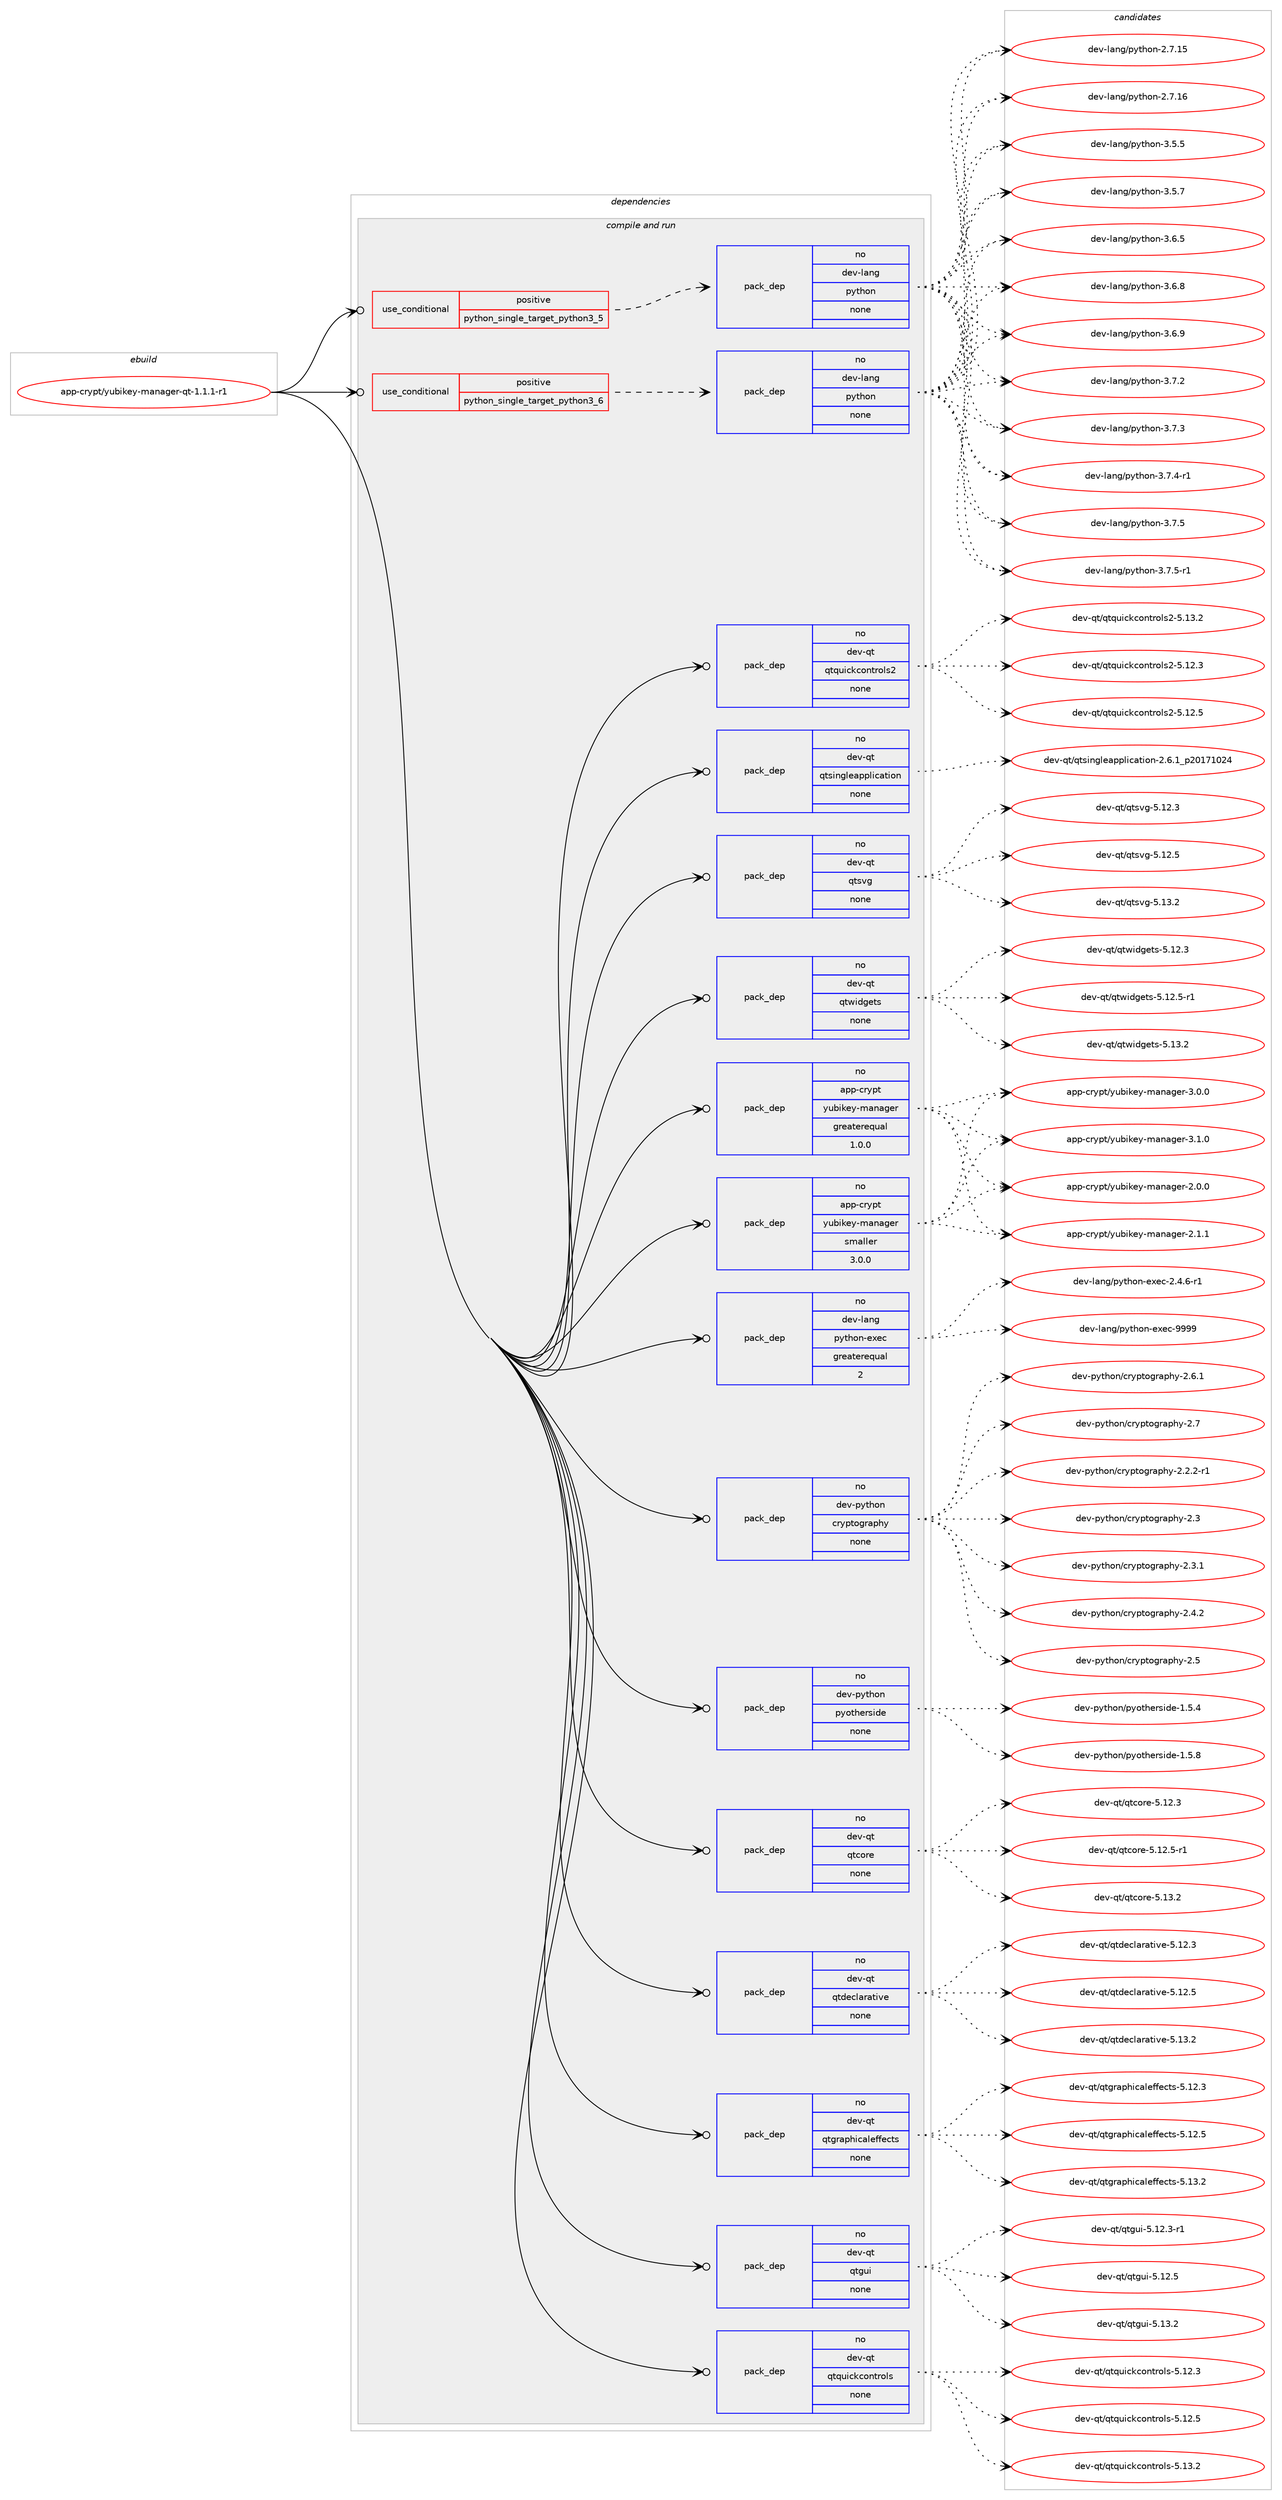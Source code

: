 digraph prolog {

# *************
# Graph options
# *************

newrank=true;
concentrate=true;
compound=true;
graph [rankdir=LR,fontname=Helvetica,fontsize=10,ranksep=1.5];#, ranksep=2.5, nodesep=0.2];
edge  [arrowhead=vee];
node  [fontname=Helvetica,fontsize=10];

# **********
# The ebuild
# **********

subgraph cluster_leftcol {
color=gray;
rank=same;
label=<<i>ebuild</i>>;
id [label="app-crypt/yubikey-manager-qt-1.1.1-r1", color=red, width=4, href="../app-crypt/yubikey-manager-qt-1.1.1-r1.svg"];
}

# ****************
# The dependencies
# ****************

subgraph cluster_midcol {
color=gray;
label=<<i>dependencies</i>>;
subgraph cluster_compile {
fillcolor="#eeeeee";
style=filled;
label=<<i>compile</i>>;
}
subgraph cluster_compileandrun {
fillcolor="#eeeeee";
style=filled;
label=<<i>compile and run</i>>;
subgraph cond114069 {
dependency478338 [label=<<TABLE BORDER="0" CELLBORDER="1" CELLSPACING="0" CELLPADDING="4"><TR><TD ROWSPAN="3" CELLPADDING="10">use_conditional</TD></TR><TR><TD>positive</TD></TR><TR><TD>python_single_target_python3_5</TD></TR></TABLE>>, shape=none, color=red];
subgraph pack355571 {
dependency478339 [label=<<TABLE BORDER="0" CELLBORDER="1" CELLSPACING="0" CELLPADDING="4" WIDTH="220"><TR><TD ROWSPAN="6" CELLPADDING="30">pack_dep</TD></TR><TR><TD WIDTH="110">no</TD></TR><TR><TD>dev-lang</TD></TR><TR><TD>python</TD></TR><TR><TD>none</TD></TR><TR><TD></TD></TR></TABLE>>, shape=none, color=blue];
}
dependency478338:e -> dependency478339:w [weight=20,style="dashed",arrowhead="vee"];
}
id:e -> dependency478338:w [weight=20,style="solid",arrowhead="odotvee"];
subgraph cond114070 {
dependency478340 [label=<<TABLE BORDER="0" CELLBORDER="1" CELLSPACING="0" CELLPADDING="4"><TR><TD ROWSPAN="3" CELLPADDING="10">use_conditional</TD></TR><TR><TD>positive</TD></TR><TR><TD>python_single_target_python3_6</TD></TR></TABLE>>, shape=none, color=red];
subgraph pack355572 {
dependency478341 [label=<<TABLE BORDER="0" CELLBORDER="1" CELLSPACING="0" CELLPADDING="4" WIDTH="220"><TR><TD ROWSPAN="6" CELLPADDING="30">pack_dep</TD></TR><TR><TD WIDTH="110">no</TD></TR><TR><TD>dev-lang</TD></TR><TR><TD>python</TD></TR><TR><TD>none</TD></TR><TR><TD></TD></TR></TABLE>>, shape=none, color=blue];
}
dependency478340:e -> dependency478341:w [weight=20,style="dashed",arrowhead="vee"];
}
id:e -> dependency478340:w [weight=20,style="solid",arrowhead="odotvee"];
subgraph pack355573 {
dependency478342 [label=<<TABLE BORDER="0" CELLBORDER="1" CELLSPACING="0" CELLPADDING="4" WIDTH="220"><TR><TD ROWSPAN="6" CELLPADDING="30">pack_dep</TD></TR><TR><TD WIDTH="110">no</TD></TR><TR><TD>app-crypt</TD></TR><TR><TD>yubikey-manager</TD></TR><TR><TD>greaterequal</TD></TR><TR><TD>1.0.0</TD></TR></TABLE>>, shape=none, color=blue];
}
id:e -> dependency478342:w [weight=20,style="solid",arrowhead="odotvee"];
subgraph pack355574 {
dependency478343 [label=<<TABLE BORDER="0" CELLBORDER="1" CELLSPACING="0" CELLPADDING="4" WIDTH="220"><TR><TD ROWSPAN="6" CELLPADDING="30">pack_dep</TD></TR><TR><TD WIDTH="110">no</TD></TR><TR><TD>app-crypt</TD></TR><TR><TD>yubikey-manager</TD></TR><TR><TD>smaller</TD></TR><TR><TD>3.0.0</TD></TR></TABLE>>, shape=none, color=blue];
}
id:e -> dependency478343:w [weight=20,style="solid",arrowhead="odotvee"];
subgraph pack355575 {
dependency478344 [label=<<TABLE BORDER="0" CELLBORDER="1" CELLSPACING="0" CELLPADDING="4" WIDTH="220"><TR><TD ROWSPAN="6" CELLPADDING="30">pack_dep</TD></TR><TR><TD WIDTH="110">no</TD></TR><TR><TD>dev-lang</TD></TR><TR><TD>python-exec</TD></TR><TR><TD>greaterequal</TD></TR><TR><TD>2</TD></TR></TABLE>>, shape=none, color=blue];
}
id:e -> dependency478344:w [weight=20,style="solid",arrowhead="odotvee"];
subgraph pack355576 {
dependency478345 [label=<<TABLE BORDER="0" CELLBORDER="1" CELLSPACING="0" CELLPADDING="4" WIDTH="220"><TR><TD ROWSPAN="6" CELLPADDING="30">pack_dep</TD></TR><TR><TD WIDTH="110">no</TD></TR><TR><TD>dev-python</TD></TR><TR><TD>cryptography</TD></TR><TR><TD>none</TD></TR><TR><TD></TD></TR></TABLE>>, shape=none, color=blue];
}
id:e -> dependency478345:w [weight=20,style="solid",arrowhead="odotvee"];
subgraph pack355577 {
dependency478346 [label=<<TABLE BORDER="0" CELLBORDER="1" CELLSPACING="0" CELLPADDING="4" WIDTH="220"><TR><TD ROWSPAN="6" CELLPADDING="30">pack_dep</TD></TR><TR><TD WIDTH="110">no</TD></TR><TR><TD>dev-python</TD></TR><TR><TD>pyotherside</TD></TR><TR><TD>none</TD></TR><TR><TD></TD></TR></TABLE>>, shape=none, color=blue];
}
id:e -> dependency478346:w [weight=20,style="solid",arrowhead="odotvee"];
subgraph pack355578 {
dependency478347 [label=<<TABLE BORDER="0" CELLBORDER="1" CELLSPACING="0" CELLPADDING="4" WIDTH="220"><TR><TD ROWSPAN="6" CELLPADDING="30">pack_dep</TD></TR><TR><TD WIDTH="110">no</TD></TR><TR><TD>dev-qt</TD></TR><TR><TD>qtcore</TD></TR><TR><TD>none</TD></TR><TR><TD></TD></TR></TABLE>>, shape=none, color=blue];
}
id:e -> dependency478347:w [weight=20,style="solid",arrowhead="odotvee"];
subgraph pack355579 {
dependency478348 [label=<<TABLE BORDER="0" CELLBORDER="1" CELLSPACING="0" CELLPADDING="4" WIDTH="220"><TR><TD ROWSPAN="6" CELLPADDING="30">pack_dep</TD></TR><TR><TD WIDTH="110">no</TD></TR><TR><TD>dev-qt</TD></TR><TR><TD>qtdeclarative</TD></TR><TR><TD>none</TD></TR><TR><TD></TD></TR></TABLE>>, shape=none, color=blue];
}
id:e -> dependency478348:w [weight=20,style="solid",arrowhead="odotvee"];
subgraph pack355580 {
dependency478349 [label=<<TABLE BORDER="0" CELLBORDER="1" CELLSPACING="0" CELLPADDING="4" WIDTH="220"><TR><TD ROWSPAN="6" CELLPADDING="30">pack_dep</TD></TR><TR><TD WIDTH="110">no</TD></TR><TR><TD>dev-qt</TD></TR><TR><TD>qtgraphicaleffects</TD></TR><TR><TD>none</TD></TR><TR><TD></TD></TR></TABLE>>, shape=none, color=blue];
}
id:e -> dependency478349:w [weight=20,style="solid",arrowhead="odotvee"];
subgraph pack355581 {
dependency478350 [label=<<TABLE BORDER="0" CELLBORDER="1" CELLSPACING="0" CELLPADDING="4" WIDTH="220"><TR><TD ROWSPAN="6" CELLPADDING="30">pack_dep</TD></TR><TR><TD WIDTH="110">no</TD></TR><TR><TD>dev-qt</TD></TR><TR><TD>qtgui</TD></TR><TR><TD>none</TD></TR><TR><TD></TD></TR></TABLE>>, shape=none, color=blue];
}
id:e -> dependency478350:w [weight=20,style="solid",arrowhead="odotvee"];
subgraph pack355582 {
dependency478351 [label=<<TABLE BORDER="0" CELLBORDER="1" CELLSPACING="0" CELLPADDING="4" WIDTH="220"><TR><TD ROWSPAN="6" CELLPADDING="30">pack_dep</TD></TR><TR><TD WIDTH="110">no</TD></TR><TR><TD>dev-qt</TD></TR><TR><TD>qtquickcontrols</TD></TR><TR><TD>none</TD></TR><TR><TD></TD></TR></TABLE>>, shape=none, color=blue];
}
id:e -> dependency478351:w [weight=20,style="solid",arrowhead="odotvee"];
subgraph pack355583 {
dependency478352 [label=<<TABLE BORDER="0" CELLBORDER="1" CELLSPACING="0" CELLPADDING="4" WIDTH="220"><TR><TD ROWSPAN="6" CELLPADDING="30">pack_dep</TD></TR><TR><TD WIDTH="110">no</TD></TR><TR><TD>dev-qt</TD></TR><TR><TD>qtquickcontrols2</TD></TR><TR><TD>none</TD></TR><TR><TD></TD></TR></TABLE>>, shape=none, color=blue];
}
id:e -> dependency478352:w [weight=20,style="solid",arrowhead="odotvee"];
subgraph pack355584 {
dependency478353 [label=<<TABLE BORDER="0" CELLBORDER="1" CELLSPACING="0" CELLPADDING="4" WIDTH="220"><TR><TD ROWSPAN="6" CELLPADDING="30">pack_dep</TD></TR><TR><TD WIDTH="110">no</TD></TR><TR><TD>dev-qt</TD></TR><TR><TD>qtsingleapplication</TD></TR><TR><TD>none</TD></TR><TR><TD></TD></TR></TABLE>>, shape=none, color=blue];
}
id:e -> dependency478353:w [weight=20,style="solid",arrowhead="odotvee"];
subgraph pack355585 {
dependency478354 [label=<<TABLE BORDER="0" CELLBORDER="1" CELLSPACING="0" CELLPADDING="4" WIDTH="220"><TR><TD ROWSPAN="6" CELLPADDING="30">pack_dep</TD></TR><TR><TD WIDTH="110">no</TD></TR><TR><TD>dev-qt</TD></TR><TR><TD>qtsvg</TD></TR><TR><TD>none</TD></TR><TR><TD></TD></TR></TABLE>>, shape=none, color=blue];
}
id:e -> dependency478354:w [weight=20,style="solid",arrowhead="odotvee"];
subgraph pack355586 {
dependency478355 [label=<<TABLE BORDER="0" CELLBORDER="1" CELLSPACING="0" CELLPADDING="4" WIDTH="220"><TR><TD ROWSPAN="6" CELLPADDING="30">pack_dep</TD></TR><TR><TD WIDTH="110">no</TD></TR><TR><TD>dev-qt</TD></TR><TR><TD>qtwidgets</TD></TR><TR><TD>none</TD></TR><TR><TD></TD></TR></TABLE>>, shape=none, color=blue];
}
id:e -> dependency478355:w [weight=20,style="solid",arrowhead="odotvee"];
}
subgraph cluster_run {
fillcolor="#eeeeee";
style=filled;
label=<<i>run</i>>;
}
}

# **************
# The candidates
# **************

subgraph cluster_choices {
rank=same;
color=gray;
label=<<i>candidates</i>>;

subgraph choice355571 {
color=black;
nodesep=1;
choice10010111845108971101034711212111610411111045504655464953 [label="dev-lang/python-2.7.15", color=red, width=4,href="../dev-lang/python-2.7.15.svg"];
choice10010111845108971101034711212111610411111045504655464954 [label="dev-lang/python-2.7.16", color=red, width=4,href="../dev-lang/python-2.7.16.svg"];
choice100101118451089711010347112121116104111110455146534653 [label="dev-lang/python-3.5.5", color=red, width=4,href="../dev-lang/python-3.5.5.svg"];
choice100101118451089711010347112121116104111110455146534655 [label="dev-lang/python-3.5.7", color=red, width=4,href="../dev-lang/python-3.5.7.svg"];
choice100101118451089711010347112121116104111110455146544653 [label="dev-lang/python-3.6.5", color=red, width=4,href="../dev-lang/python-3.6.5.svg"];
choice100101118451089711010347112121116104111110455146544656 [label="dev-lang/python-3.6.8", color=red, width=4,href="../dev-lang/python-3.6.8.svg"];
choice100101118451089711010347112121116104111110455146544657 [label="dev-lang/python-3.6.9", color=red, width=4,href="../dev-lang/python-3.6.9.svg"];
choice100101118451089711010347112121116104111110455146554650 [label="dev-lang/python-3.7.2", color=red, width=4,href="../dev-lang/python-3.7.2.svg"];
choice100101118451089711010347112121116104111110455146554651 [label="dev-lang/python-3.7.3", color=red, width=4,href="../dev-lang/python-3.7.3.svg"];
choice1001011184510897110103471121211161041111104551465546524511449 [label="dev-lang/python-3.7.4-r1", color=red, width=4,href="../dev-lang/python-3.7.4-r1.svg"];
choice100101118451089711010347112121116104111110455146554653 [label="dev-lang/python-3.7.5", color=red, width=4,href="../dev-lang/python-3.7.5.svg"];
choice1001011184510897110103471121211161041111104551465546534511449 [label="dev-lang/python-3.7.5-r1", color=red, width=4,href="../dev-lang/python-3.7.5-r1.svg"];
dependency478339:e -> choice10010111845108971101034711212111610411111045504655464953:w [style=dotted,weight="100"];
dependency478339:e -> choice10010111845108971101034711212111610411111045504655464954:w [style=dotted,weight="100"];
dependency478339:e -> choice100101118451089711010347112121116104111110455146534653:w [style=dotted,weight="100"];
dependency478339:e -> choice100101118451089711010347112121116104111110455146534655:w [style=dotted,weight="100"];
dependency478339:e -> choice100101118451089711010347112121116104111110455146544653:w [style=dotted,weight="100"];
dependency478339:e -> choice100101118451089711010347112121116104111110455146544656:w [style=dotted,weight="100"];
dependency478339:e -> choice100101118451089711010347112121116104111110455146544657:w [style=dotted,weight="100"];
dependency478339:e -> choice100101118451089711010347112121116104111110455146554650:w [style=dotted,weight="100"];
dependency478339:e -> choice100101118451089711010347112121116104111110455146554651:w [style=dotted,weight="100"];
dependency478339:e -> choice1001011184510897110103471121211161041111104551465546524511449:w [style=dotted,weight="100"];
dependency478339:e -> choice100101118451089711010347112121116104111110455146554653:w [style=dotted,weight="100"];
dependency478339:e -> choice1001011184510897110103471121211161041111104551465546534511449:w [style=dotted,weight="100"];
}
subgraph choice355572 {
color=black;
nodesep=1;
choice10010111845108971101034711212111610411111045504655464953 [label="dev-lang/python-2.7.15", color=red, width=4,href="../dev-lang/python-2.7.15.svg"];
choice10010111845108971101034711212111610411111045504655464954 [label="dev-lang/python-2.7.16", color=red, width=4,href="../dev-lang/python-2.7.16.svg"];
choice100101118451089711010347112121116104111110455146534653 [label="dev-lang/python-3.5.5", color=red, width=4,href="../dev-lang/python-3.5.5.svg"];
choice100101118451089711010347112121116104111110455146534655 [label="dev-lang/python-3.5.7", color=red, width=4,href="../dev-lang/python-3.5.7.svg"];
choice100101118451089711010347112121116104111110455146544653 [label="dev-lang/python-3.6.5", color=red, width=4,href="../dev-lang/python-3.6.5.svg"];
choice100101118451089711010347112121116104111110455146544656 [label="dev-lang/python-3.6.8", color=red, width=4,href="../dev-lang/python-3.6.8.svg"];
choice100101118451089711010347112121116104111110455146544657 [label="dev-lang/python-3.6.9", color=red, width=4,href="../dev-lang/python-3.6.9.svg"];
choice100101118451089711010347112121116104111110455146554650 [label="dev-lang/python-3.7.2", color=red, width=4,href="../dev-lang/python-3.7.2.svg"];
choice100101118451089711010347112121116104111110455146554651 [label="dev-lang/python-3.7.3", color=red, width=4,href="../dev-lang/python-3.7.3.svg"];
choice1001011184510897110103471121211161041111104551465546524511449 [label="dev-lang/python-3.7.4-r1", color=red, width=4,href="../dev-lang/python-3.7.4-r1.svg"];
choice100101118451089711010347112121116104111110455146554653 [label="dev-lang/python-3.7.5", color=red, width=4,href="../dev-lang/python-3.7.5.svg"];
choice1001011184510897110103471121211161041111104551465546534511449 [label="dev-lang/python-3.7.5-r1", color=red, width=4,href="../dev-lang/python-3.7.5-r1.svg"];
dependency478341:e -> choice10010111845108971101034711212111610411111045504655464953:w [style=dotted,weight="100"];
dependency478341:e -> choice10010111845108971101034711212111610411111045504655464954:w [style=dotted,weight="100"];
dependency478341:e -> choice100101118451089711010347112121116104111110455146534653:w [style=dotted,weight="100"];
dependency478341:e -> choice100101118451089711010347112121116104111110455146534655:w [style=dotted,weight="100"];
dependency478341:e -> choice100101118451089711010347112121116104111110455146544653:w [style=dotted,weight="100"];
dependency478341:e -> choice100101118451089711010347112121116104111110455146544656:w [style=dotted,weight="100"];
dependency478341:e -> choice100101118451089711010347112121116104111110455146544657:w [style=dotted,weight="100"];
dependency478341:e -> choice100101118451089711010347112121116104111110455146554650:w [style=dotted,weight="100"];
dependency478341:e -> choice100101118451089711010347112121116104111110455146554651:w [style=dotted,weight="100"];
dependency478341:e -> choice1001011184510897110103471121211161041111104551465546524511449:w [style=dotted,weight="100"];
dependency478341:e -> choice100101118451089711010347112121116104111110455146554653:w [style=dotted,weight="100"];
dependency478341:e -> choice1001011184510897110103471121211161041111104551465546534511449:w [style=dotted,weight="100"];
}
subgraph choice355573 {
color=black;
nodesep=1;
choice9711211245991141211121164712111798105107101121451099711097103101114455046484648 [label="app-crypt/yubikey-manager-2.0.0", color=red, width=4,href="../app-crypt/yubikey-manager-2.0.0.svg"];
choice9711211245991141211121164712111798105107101121451099711097103101114455046494649 [label="app-crypt/yubikey-manager-2.1.1", color=red, width=4,href="../app-crypt/yubikey-manager-2.1.1.svg"];
choice9711211245991141211121164712111798105107101121451099711097103101114455146484648 [label="app-crypt/yubikey-manager-3.0.0", color=red, width=4,href="../app-crypt/yubikey-manager-3.0.0.svg"];
choice9711211245991141211121164712111798105107101121451099711097103101114455146494648 [label="app-crypt/yubikey-manager-3.1.0", color=red, width=4,href="../app-crypt/yubikey-manager-3.1.0.svg"];
dependency478342:e -> choice9711211245991141211121164712111798105107101121451099711097103101114455046484648:w [style=dotted,weight="100"];
dependency478342:e -> choice9711211245991141211121164712111798105107101121451099711097103101114455046494649:w [style=dotted,weight="100"];
dependency478342:e -> choice9711211245991141211121164712111798105107101121451099711097103101114455146484648:w [style=dotted,weight="100"];
dependency478342:e -> choice9711211245991141211121164712111798105107101121451099711097103101114455146494648:w [style=dotted,weight="100"];
}
subgraph choice355574 {
color=black;
nodesep=1;
choice9711211245991141211121164712111798105107101121451099711097103101114455046484648 [label="app-crypt/yubikey-manager-2.0.0", color=red, width=4,href="../app-crypt/yubikey-manager-2.0.0.svg"];
choice9711211245991141211121164712111798105107101121451099711097103101114455046494649 [label="app-crypt/yubikey-manager-2.1.1", color=red, width=4,href="../app-crypt/yubikey-manager-2.1.1.svg"];
choice9711211245991141211121164712111798105107101121451099711097103101114455146484648 [label="app-crypt/yubikey-manager-3.0.0", color=red, width=4,href="../app-crypt/yubikey-manager-3.0.0.svg"];
choice9711211245991141211121164712111798105107101121451099711097103101114455146494648 [label="app-crypt/yubikey-manager-3.1.0", color=red, width=4,href="../app-crypt/yubikey-manager-3.1.0.svg"];
dependency478343:e -> choice9711211245991141211121164712111798105107101121451099711097103101114455046484648:w [style=dotted,weight="100"];
dependency478343:e -> choice9711211245991141211121164712111798105107101121451099711097103101114455046494649:w [style=dotted,weight="100"];
dependency478343:e -> choice9711211245991141211121164712111798105107101121451099711097103101114455146484648:w [style=dotted,weight="100"];
dependency478343:e -> choice9711211245991141211121164712111798105107101121451099711097103101114455146494648:w [style=dotted,weight="100"];
}
subgraph choice355575 {
color=black;
nodesep=1;
choice10010111845108971101034711212111610411111045101120101994550465246544511449 [label="dev-lang/python-exec-2.4.6-r1", color=red, width=4,href="../dev-lang/python-exec-2.4.6-r1.svg"];
choice10010111845108971101034711212111610411111045101120101994557575757 [label="dev-lang/python-exec-9999", color=red, width=4,href="../dev-lang/python-exec-9999.svg"];
dependency478344:e -> choice10010111845108971101034711212111610411111045101120101994550465246544511449:w [style=dotted,weight="100"];
dependency478344:e -> choice10010111845108971101034711212111610411111045101120101994557575757:w [style=dotted,weight="100"];
}
subgraph choice355576 {
color=black;
nodesep=1;
choice100101118451121211161041111104799114121112116111103114971121041214550465046504511449 [label="dev-python/cryptography-2.2.2-r1", color=red, width=4,href="../dev-python/cryptography-2.2.2-r1.svg"];
choice1001011184511212111610411111047991141211121161111031149711210412145504651 [label="dev-python/cryptography-2.3", color=red, width=4,href="../dev-python/cryptography-2.3.svg"];
choice10010111845112121116104111110479911412111211611110311497112104121455046514649 [label="dev-python/cryptography-2.3.1", color=red, width=4,href="../dev-python/cryptography-2.3.1.svg"];
choice10010111845112121116104111110479911412111211611110311497112104121455046524650 [label="dev-python/cryptography-2.4.2", color=red, width=4,href="../dev-python/cryptography-2.4.2.svg"];
choice1001011184511212111610411111047991141211121161111031149711210412145504653 [label="dev-python/cryptography-2.5", color=red, width=4,href="../dev-python/cryptography-2.5.svg"];
choice10010111845112121116104111110479911412111211611110311497112104121455046544649 [label="dev-python/cryptography-2.6.1", color=red, width=4,href="../dev-python/cryptography-2.6.1.svg"];
choice1001011184511212111610411111047991141211121161111031149711210412145504655 [label="dev-python/cryptography-2.7", color=red, width=4,href="../dev-python/cryptography-2.7.svg"];
dependency478345:e -> choice100101118451121211161041111104799114121112116111103114971121041214550465046504511449:w [style=dotted,weight="100"];
dependency478345:e -> choice1001011184511212111610411111047991141211121161111031149711210412145504651:w [style=dotted,weight="100"];
dependency478345:e -> choice10010111845112121116104111110479911412111211611110311497112104121455046514649:w [style=dotted,weight="100"];
dependency478345:e -> choice10010111845112121116104111110479911412111211611110311497112104121455046524650:w [style=dotted,weight="100"];
dependency478345:e -> choice1001011184511212111610411111047991141211121161111031149711210412145504653:w [style=dotted,weight="100"];
dependency478345:e -> choice10010111845112121116104111110479911412111211611110311497112104121455046544649:w [style=dotted,weight="100"];
dependency478345:e -> choice1001011184511212111610411111047991141211121161111031149711210412145504655:w [style=dotted,weight="100"];
}
subgraph choice355577 {
color=black;
nodesep=1;
choice1001011184511212111610411111047112121111116104101114115105100101454946534652 [label="dev-python/pyotherside-1.5.4", color=red, width=4,href="../dev-python/pyotherside-1.5.4.svg"];
choice1001011184511212111610411111047112121111116104101114115105100101454946534656 [label="dev-python/pyotherside-1.5.8", color=red, width=4,href="../dev-python/pyotherside-1.5.8.svg"];
dependency478346:e -> choice1001011184511212111610411111047112121111116104101114115105100101454946534652:w [style=dotted,weight="100"];
dependency478346:e -> choice1001011184511212111610411111047112121111116104101114115105100101454946534656:w [style=dotted,weight="100"];
}
subgraph choice355578 {
color=black;
nodesep=1;
choice10010111845113116471131169911111410145534649504651 [label="dev-qt/qtcore-5.12.3", color=red, width=4,href="../dev-qt/qtcore-5.12.3.svg"];
choice100101118451131164711311699111114101455346495046534511449 [label="dev-qt/qtcore-5.12.5-r1", color=red, width=4,href="../dev-qt/qtcore-5.12.5-r1.svg"];
choice10010111845113116471131169911111410145534649514650 [label="dev-qt/qtcore-5.13.2", color=red, width=4,href="../dev-qt/qtcore-5.13.2.svg"];
dependency478347:e -> choice10010111845113116471131169911111410145534649504651:w [style=dotted,weight="100"];
dependency478347:e -> choice100101118451131164711311699111114101455346495046534511449:w [style=dotted,weight="100"];
dependency478347:e -> choice10010111845113116471131169911111410145534649514650:w [style=dotted,weight="100"];
}
subgraph choice355579 {
color=black;
nodesep=1;
choice100101118451131164711311610010199108971149711610511810145534649504651 [label="dev-qt/qtdeclarative-5.12.3", color=red, width=4,href="../dev-qt/qtdeclarative-5.12.3.svg"];
choice100101118451131164711311610010199108971149711610511810145534649504653 [label="dev-qt/qtdeclarative-5.12.5", color=red, width=4,href="../dev-qt/qtdeclarative-5.12.5.svg"];
choice100101118451131164711311610010199108971149711610511810145534649514650 [label="dev-qt/qtdeclarative-5.13.2", color=red, width=4,href="../dev-qt/qtdeclarative-5.13.2.svg"];
dependency478348:e -> choice100101118451131164711311610010199108971149711610511810145534649504651:w [style=dotted,weight="100"];
dependency478348:e -> choice100101118451131164711311610010199108971149711610511810145534649504653:w [style=dotted,weight="100"];
dependency478348:e -> choice100101118451131164711311610010199108971149711610511810145534649514650:w [style=dotted,weight="100"];
}
subgraph choice355580 {
color=black;
nodesep=1;
choice10010111845113116471131161031149711210410599971081011021021019911611545534649504651 [label="dev-qt/qtgraphicaleffects-5.12.3", color=red, width=4,href="../dev-qt/qtgraphicaleffects-5.12.3.svg"];
choice10010111845113116471131161031149711210410599971081011021021019911611545534649504653 [label="dev-qt/qtgraphicaleffects-5.12.5", color=red, width=4,href="../dev-qt/qtgraphicaleffects-5.12.5.svg"];
choice10010111845113116471131161031149711210410599971081011021021019911611545534649514650 [label="dev-qt/qtgraphicaleffects-5.13.2", color=red, width=4,href="../dev-qt/qtgraphicaleffects-5.13.2.svg"];
dependency478349:e -> choice10010111845113116471131161031149711210410599971081011021021019911611545534649504651:w [style=dotted,weight="100"];
dependency478349:e -> choice10010111845113116471131161031149711210410599971081011021021019911611545534649504653:w [style=dotted,weight="100"];
dependency478349:e -> choice10010111845113116471131161031149711210410599971081011021021019911611545534649514650:w [style=dotted,weight="100"];
}
subgraph choice355581 {
color=black;
nodesep=1;
choice1001011184511311647113116103117105455346495046514511449 [label="dev-qt/qtgui-5.12.3-r1", color=red, width=4,href="../dev-qt/qtgui-5.12.3-r1.svg"];
choice100101118451131164711311610311710545534649504653 [label="dev-qt/qtgui-5.12.5", color=red, width=4,href="../dev-qt/qtgui-5.12.5.svg"];
choice100101118451131164711311610311710545534649514650 [label="dev-qt/qtgui-5.13.2", color=red, width=4,href="../dev-qt/qtgui-5.13.2.svg"];
dependency478350:e -> choice1001011184511311647113116103117105455346495046514511449:w [style=dotted,weight="100"];
dependency478350:e -> choice100101118451131164711311610311710545534649504653:w [style=dotted,weight="100"];
dependency478350:e -> choice100101118451131164711311610311710545534649514650:w [style=dotted,weight="100"];
}
subgraph choice355582 {
color=black;
nodesep=1;
choice1001011184511311647113116113117105991079911111011611411110811545534649504651 [label="dev-qt/qtquickcontrols-5.12.3", color=red, width=4,href="../dev-qt/qtquickcontrols-5.12.3.svg"];
choice1001011184511311647113116113117105991079911111011611411110811545534649504653 [label="dev-qt/qtquickcontrols-5.12.5", color=red, width=4,href="../dev-qt/qtquickcontrols-5.12.5.svg"];
choice1001011184511311647113116113117105991079911111011611411110811545534649514650 [label="dev-qt/qtquickcontrols-5.13.2", color=red, width=4,href="../dev-qt/qtquickcontrols-5.13.2.svg"];
dependency478351:e -> choice1001011184511311647113116113117105991079911111011611411110811545534649504651:w [style=dotted,weight="100"];
dependency478351:e -> choice1001011184511311647113116113117105991079911111011611411110811545534649504653:w [style=dotted,weight="100"];
dependency478351:e -> choice1001011184511311647113116113117105991079911111011611411110811545534649514650:w [style=dotted,weight="100"];
}
subgraph choice355583 {
color=black;
nodesep=1;
choice100101118451131164711311611311710599107991111101161141111081155045534649504651 [label="dev-qt/qtquickcontrols2-5.12.3", color=red, width=4,href="../dev-qt/qtquickcontrols2-5.12.3.svg"];
choice100101118451131164711311611311710599107991111101161141111081155045534649504653 [label="dev-qt/qtquickcontrols2-5.12.5", color=red, width=4,href="../dev-qt/qtquickcontrols2-5.12.5.svg"];
choice100101118451131164711311611311710599107991111101161141111081155045534649514650 [label="dev-qt/qtquickcontrols2-5.13.2", color=red, width=4,href="../dev-qt/qtquickcontrols2-5.13.2.svg"];
dependency478352:e -> choice100101118451131164711311611311710599107991111101161141111081155045534649504651:w [style=dotted,weight="100"];
dependency478352:e -> choice100101118451131164711311611311710599107991111101161141111081155045534649504653:w [style=dotted,weight="100"];
dependency478352:e -> choice100101118451131164711311611311710599107991111101161141111081155045534649514650:w [style=dotted,weight="100"];
}
subgraph choice355584 {
color=black;
nodesep=1;
choice1001011184511311647113116115105110103108101971121121081059997116105111110455046544649951125048495549485052 [label="dev-qt/qtsingleapplication-2.6.1_p20171024", color=red, width=4,href="../dev-qt/qtsingleapplication-2.6.1_p20171024.svg"];
dependency478353:e -> choice1001011184511311647113116115105110103108101971121121081059997116105111110455046544649951125048495549485052:w [style=dotted,weight="100"];
}
subgraph choice355585 {
color=black;
nodesep=1;
choice100101118451131164711311611511810345534649504651 [label="dev-qt/qtsvg-5.12.3", color=red, width=4,href="../dev-qt/qtsvg-5.12.3.svg"];
choice100101118451131164711311611511810345534649504653 [label="dev-qt/qtsvg-5.12.5", color=red, width=4,href="../dev-qt/qtsvg-5.12.5.svg"];
choice100101118451131164711311611511810345534649514650 [label="dev-qt/qtsvg-5.13.2", color=red, width=4,href="../dev-qt/qtsvg-5.13.2.svg"];
dependency478354:e -> choice100101118451131164711311611511810345534649504651:w [style=dotted,weight="100"];
dependency478354:e -> choice100101118451131164711311611511810345534649504653:w [style=dotted,weight="100"];
dependency478354:e -> choice100101118451131164711311611511810345534649514650:w [style=dotted,weight="100"];
}
subgraph choice355586 {
color=black;
nodesep=1;
choice100101118451131164711311611910510010310111611545534649504651 [label="dev-qt/qtwidgets-5.12.3", color=red, width=4,href="../dev-qt/qtwidgets-5.12.3.svg"];
choice1001011184511311647113116119105100103101116115455346495046534511449 [label="dev-qt/qtwidgets-5.12.5-r1", color=red, width=4,href="../dev-qt/qtwidgets-5.12.5-r1.svg"];
choice100101118451131164711311611910510010310111611545534649514650 [label="dev-qt/qtwidgets-5.13.2", color=red, width=4,href="../dev-qt/qtwidgets-5.13.2.svg"];
dependency478355:e -> choice100101118451131164711311611910510010310111611545534649504651:w [style=dotted,weight="100"];
dependency478355:e -> choice1001011184511311647113116119105100103101116115455346495046534511449:w [style=dotted,weight="100"];
dependency478355:e -> choice100101118451131164711311611910510010310111611545534649514650:w [style=dotted,weight="100"];
}
}

}
